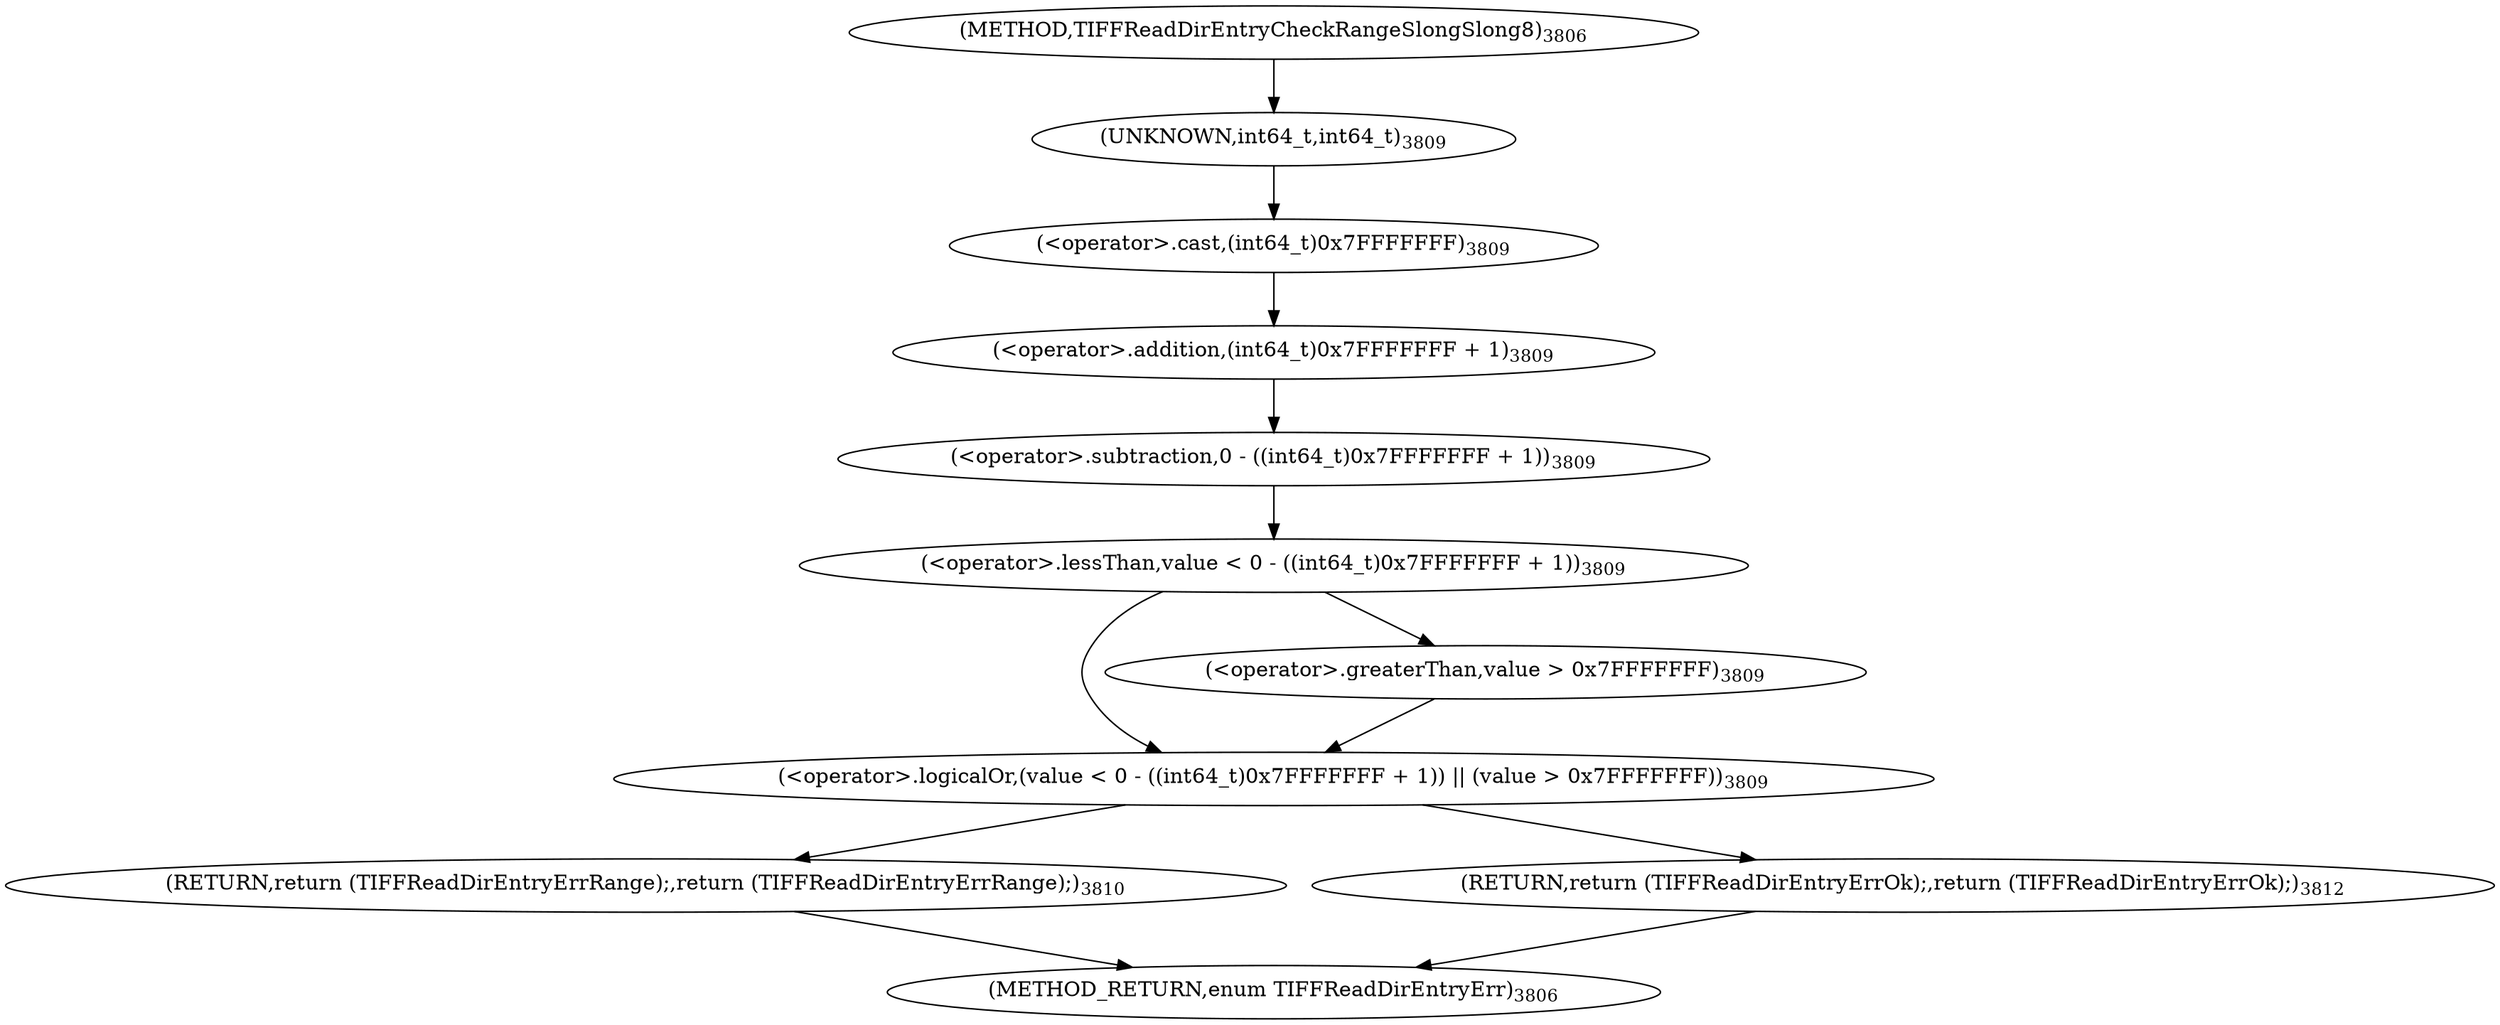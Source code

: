 digraph "TIFFReadDirEntryCheckRangeSlongSlong8" {  
"87893" [label = <(&lt;operator&gt;.logicalOr,(value &lt; 0 - ((int64_t)0x7FFFFFFF + 1)) || (value &gt; 0x7FFFFFFF))<SUB>3809</SUB>> ]
"87894" [label = <(&lt;operator&gt;.lessThan,value &lt; 0 - ((int64_t)0x7FFFFFFF + 1))<SUB>3809</SUB>> ]
"87903" [label = <(&lt;operator&gt;.greaterThan,value &gt; 0x7FFFFFFF)<SUB>3809</SUB>> ]
"87907" [label = <(RETURN,return (TIFFReadDirEntryErrRange);,return (TIFFReadDirEntryErrRange);)<SUB>3810</SUB>> ]
"87896" [label = <(&lt;operator&gt;.subtraction,0 - ((int64_t)0x7FFFFFFF + 1))<SUB>3809</SUB>> ]
"87911" [label = <(RETURN,return (TIFFReadDirEntryErrOk);,return (TIFFReadDirEntryErrOk);)<SUB>3812</SUB>> ]
"87898" [label = <(&lt;operator&gt;.addition,(int64_t)0x7FFFFFFF + 1)<SUB>3809</SUB>> ]
"87899" [label = <(&lt;operator&gt;.cast,(int64_t)0x7FFFFFFF)<SUB>3809</SUB>> ]
"87900" [label = <(UNKNOWN,int64_t,int64_t)<SUB>3809</SUB>> ]
"87889" [label = <(METHOD,TIFFReadDirEntryCheckRangeSlongSlong8)<SUB>3806</SUB>> ]
"87913" [label = <(METHOD_RETURN,enum TIFFReadDirEntryErr)<SUB>3806</SUB>> ]
  "87893" -> "87907" 
  "87893" -> "87911" 
  "87894" -> "87893" 
  "87894" -> "87903" 
  "87903" -> "87893" 
  "87907" -> "87913" 
  "87896" -> "87894" 
  "87911" -> "87913" 
  "87898" -> "87896" 
  "87899" -> "87898" 
  "87900" -> "87899" 
  "87889" -> "87900" 
}
